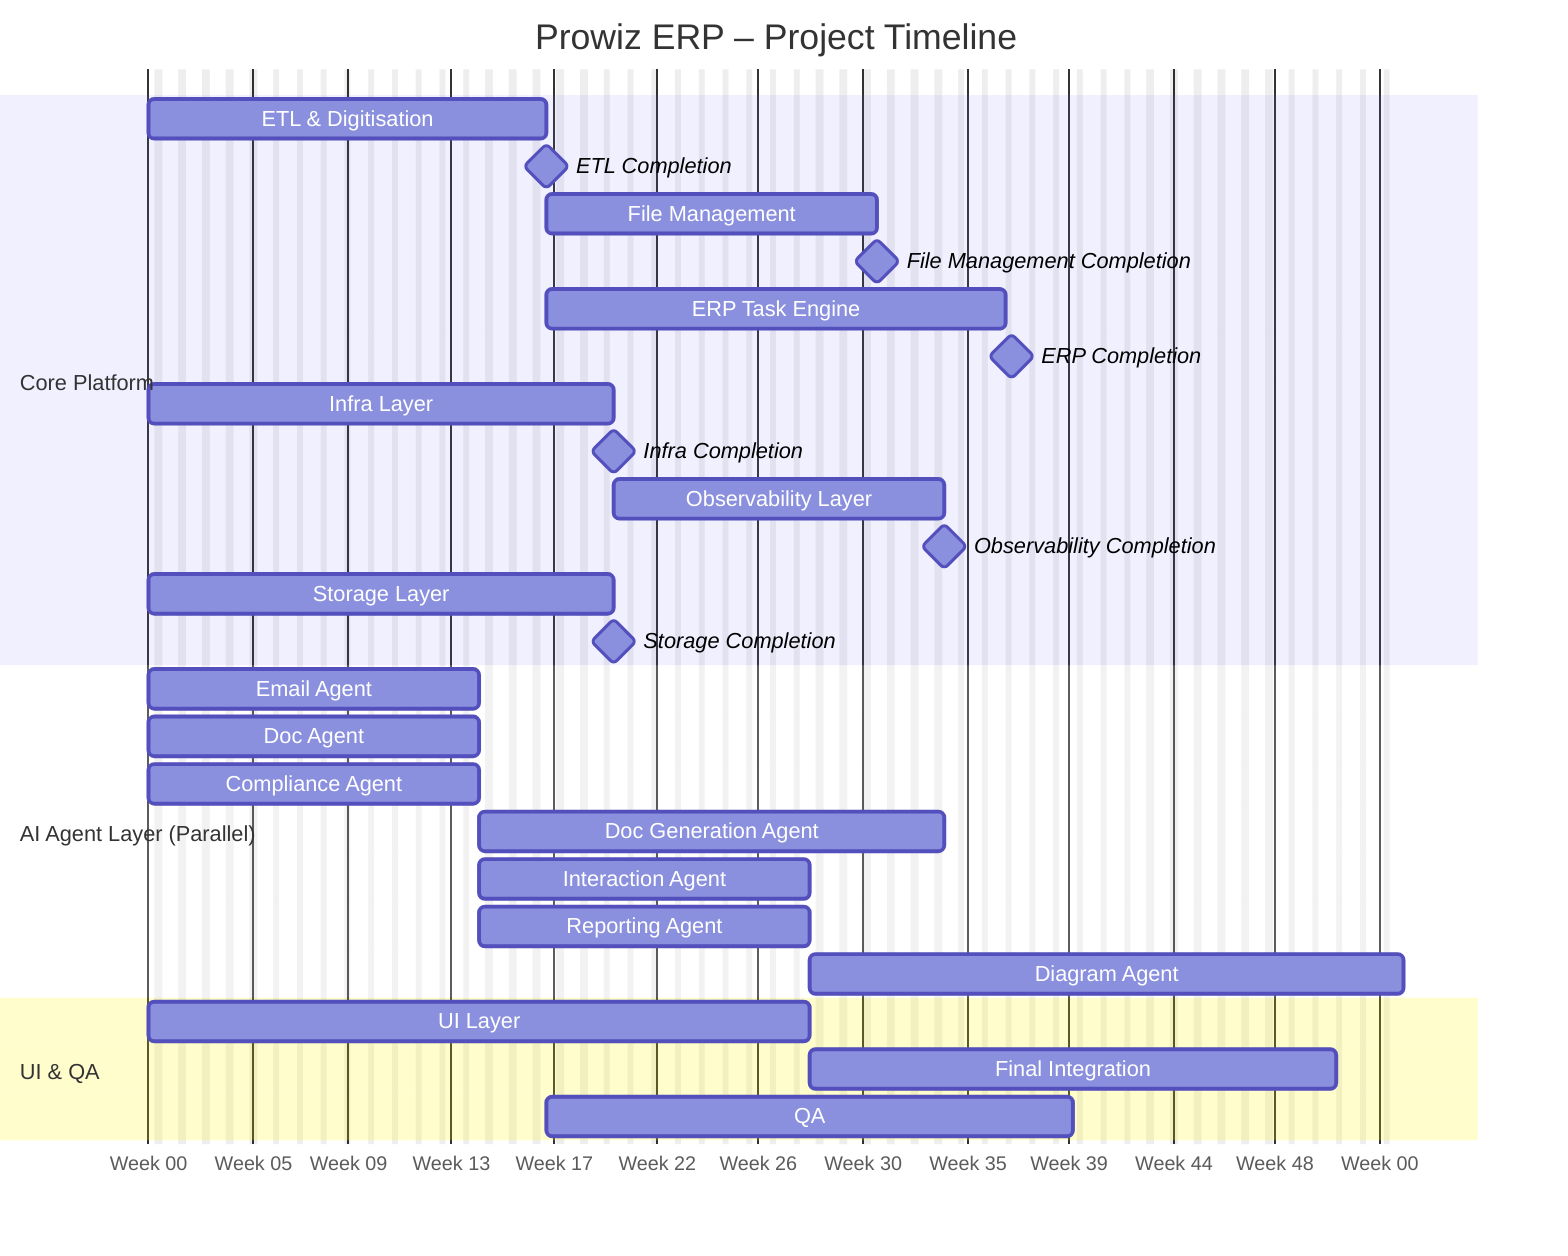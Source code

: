 %%{init: {
  "gantt": {
    "barHeight": 10,
    "barGap": 10,
    "topPadding": 20,
    "leftPadding": 75,
    "gridLineStartPadding": 35,
    "tickInterval": "4week",
  }
}}%%
gantt
    dateFormat  X
    title Prowiz ERP – Project Timeline 
    axisFormat  Week %U
    excludes    weekends
    todayMarker off
    %% section Project Phases
    %% Project Kickoff             :a1, 2023-10-01, 0d
    %% Requirements Gathering      :a2, after a1, 4w
    %% Design Phase                :a3, after a2, 4w

    section Core Platform
    ETL & Digitisation          :etl, 0, 12w
    ETL Completion              :milestone, after etl, 0d
    File Management             :file, after etl, 10w
    File Management Completion  :milestone, after file, 0d
    ERP Task Engine             :erp, after etl, 14w
    ERP Completion              :milestone, after erp, 0d
    Infra Layer                 :infra, 0, 14w
    Infra Completion            :milestone, after infra, 0d
    Observability Layer         :obs, after infra, 10w
    Observability Completion    :milestone, after obs, 0d
    Storage Layer               :storage, 0, 14w
    Storage Completion          :milestone, after storage, 0d

    section AI Agent Layer (Parallel)
    Email Agent                 :email, 0, 10w
    Doc Agent                   :doc, 0, 10w
    Compliance Agent            :compliance, 0, 10w
    Doc Generation Agent        :docgen, after doc, 14w
    Interaction Agent           :task, after doc, 10w
    Reporting Agent             :reporting, after doc, 10w
    Diagram Agent               :diagram, after task, 18w

    section UI & QA
    UI Layer                    :ui, 0, 20w
    Final Integration           :fi, after ui, 16w
    QA                          :qa, after etl, 16w
